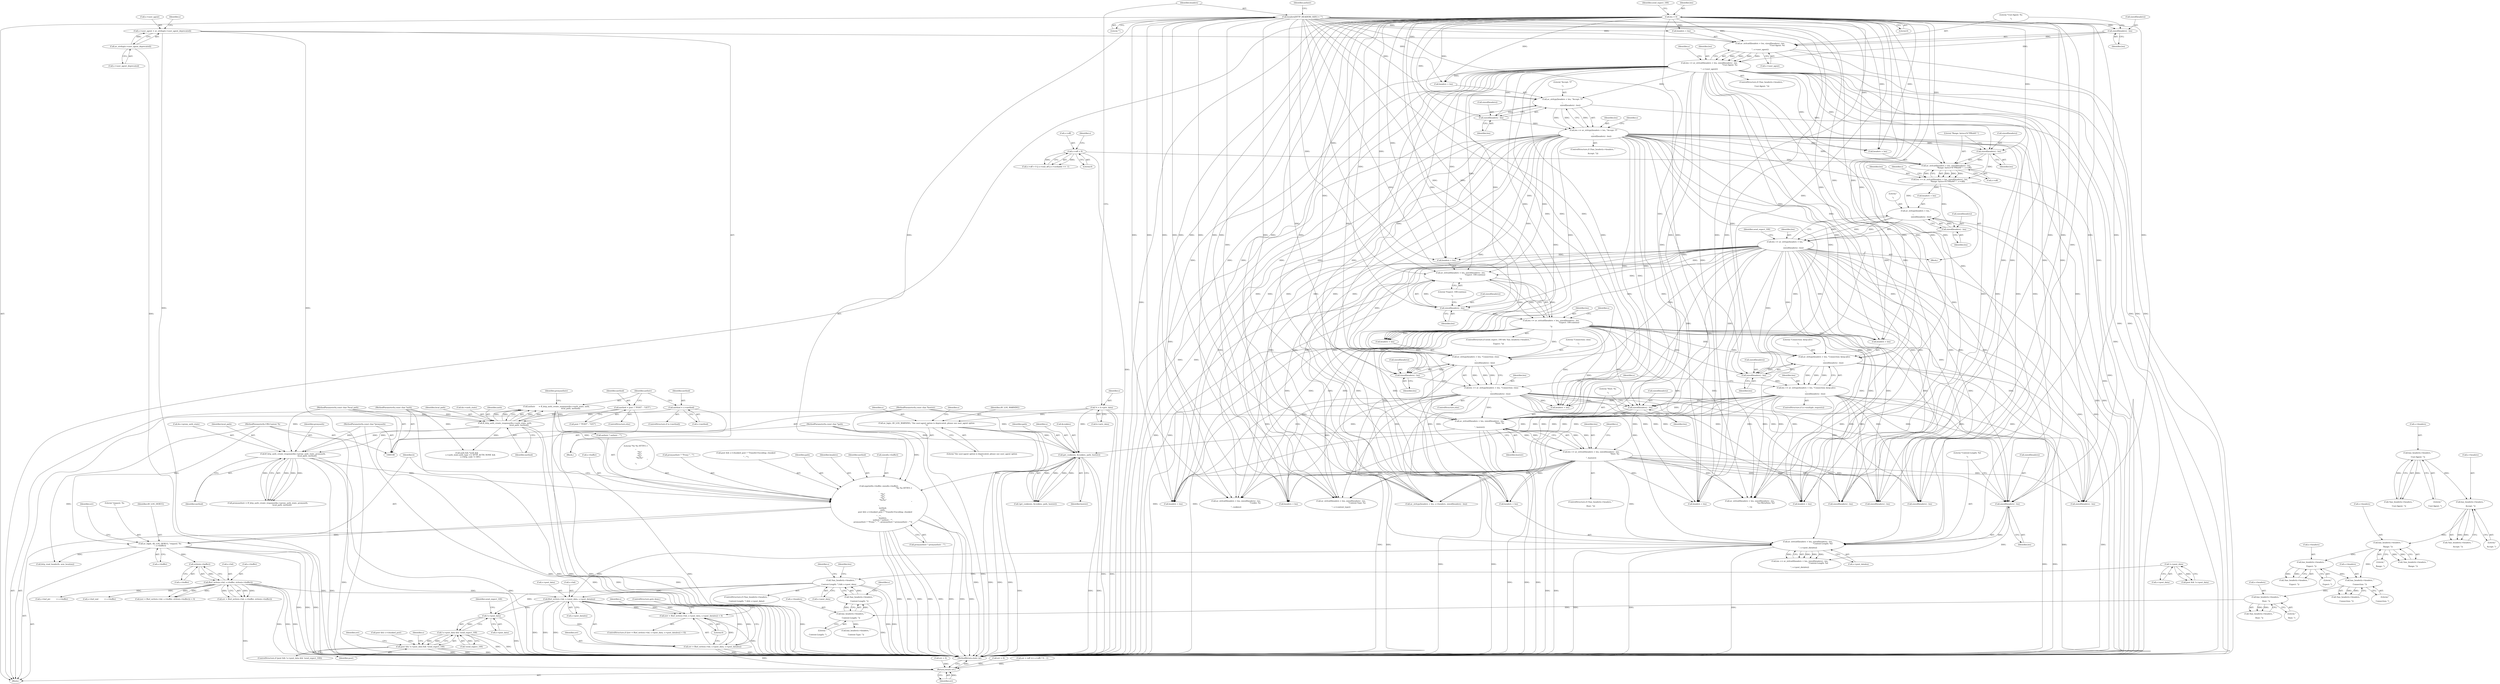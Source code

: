digraph "0_FFmpeg_2a05c8f813de6f2278827734bf8102291e7484aa_0@API" {
"1000625" [label="(Call,ffurl_write(s->hd, s->post_data, s->post_datalen))"];
"1000604" [label="(Call,ffurl_write(s->hd, s->buffer, strlen(s->buffer)))"];
"1000611" [label="(Call,strlen(s->buffer))"];
"1000593" [label="(Call,av_log(h, AV_LOG_DEBUG, \"request: %s\n\", s->buffer))"];
"1000109" [label="(MethodParameterIn,URLContext *h)"];
"1000561" [label="(Call,snprintf(s->buffer, sizeof(s->buffer),\n             \"%s %s HTTP/1.1\r\n\"\n             \"%s\"\n             \"%s\"\n             \"%s\"\n             \"%s%s\"\n             \"\r\n\",\n             method,\n             path,\n             post && s->chunked_post ? \"Transfer-Encoding: chunked\r\n\" : \"\",\n             headers,\n             authstr ? authstr : \"\",\n             proxyauthstr ? \"Proxy-\" : \"\", proxyauthstr ? proxyauthstr : \"\"))"];
"1000200" [label="(Call,ff_http_auth_create_response(&s->proxy_auth_state, proxyauth,\n                                                local_path, method))"];
"1000114" [label="(MethodParameterIn,const char *proxyauth)"];
"1000190" [label="(Call,ff_http_auth_create_response(&s->auth_state, auth,\n                                                local_path, method))"];
"1000113" [label="(MethodParameterIn,const char *auth)"];
"1000111" [label="(MethodParameterIn,const char *local_path)"];
"1000176" [label="(Call,method = s->method)"];
"1000182" [label="(Call,method = post ? \"POST\" : \"GET\")"];
"1000501" [label="(Call,get_cookies(s, &cookies, path, hoststr))"];
"1000250" [label="(Call,av_log(s, AV_LOG_WARNING, \"the user-agent option is deprecated, please use user_agent option\n\"))"];
"1000118" [label="(Call,*s = h->priv_data)"];
"1000110" [label="(MethodParameterIn,const char *path)"];
"1000422" [label="(Call,av_strlcatf(headers + len, sizeof(headers) - len,\n                           \"Host: %s\r\n\", hoststr))"];
"1000126" [label="(Call,headers[HTTP_HEADERS_SIZE] = \"\")"];
"1000290" [label="(Call,len += av_strlcpy(headers + len, \"Accept: */*\r\n\",\n                          sizeof(headers) - len))"];
"1000292" [label="(Call,av_strlcpy(headers + len, \"Accept: */*\r\n\",\n                          sizeof(headers) - len))"];
"1000144" [label="(Call,len = 0)"];
"1000269" [label="(Call,len += av_strlcatf(headers + len, sizeof(headers) - len,\n                           \"User-Agent: %s\r\n\", s->user_agent))"];
"1000271" [label="(Call,av_strlcatf(headers + len, sizeof(headers) - len,\n                           \"User-Agent: %s\r\n\", s->user_agent))"];
"1000275" [label="(Call,sizeof(headers) - len)"];
"1000254" [label="(Call,s->user_agent = av_strdup(s->user_agent_deprecated))"];
"1000258" [label="(Call,av_strdup(s->user_agent_deprecated))"];
"1000297" [label="(Call,sizeof(headers) - len)"];
"1000367" [label="(Call,len += av_strlcatf(headers + len, sizeof(headers) - len,\n                           \"Expect: 100-continue\r\n\"))"];
"1000369" [label="(Call,av_strlcatf(headers + len, sizeof(headers) - len,\n                           \"Expect: 100-continue\r\n\"))"];
"1000347" [label="(Call,len += av_strlcpy(headers + len, \"\r\n\",\n                          sizeof(headers) - len))"];
"1000349" [label="(Call,av_strlcpy(headers + len, \"\r\n\",\n                          sizeof(headers) - len))"];
"1000329" [label="(Call,len += av_strlcatf(headers + len, sizeof(headers) - len,\n                           \"Range: bytes=%\"PRIu64\"-\", s->off))"];
"1000331" [label="(Call,av_strlcatf(headers + len, sizeof(headers) - len,\n                           \"Range: bytes=%\"PRIu64\"-\", s->off))"];
"1000335" [label="(Call,sizeof(headers) - len)"];
"1000313" [label="(Call,s->off > 0)"];
"1000354" [label="(Call,sizeof(headers) - len)"];
"1000373" [label="(Call,sizeof(headers) - len)"];
"1000402" [label="(Call,len += av_strlcpy(headers + len, \"Connection: close\r\n\",\n                              sizeof(headers) - len))"];
"1000404" [label="(Call,av_strlcpy(headers + len, \"Connection: close\r\n\",\n                              sizeof(headers) - len))"];
"1000409" [label="(Call,sizeof(headers) - len)"];
"1000390" [label="(Call,len += av_strlcpy(headers + len, \"Connection: keep-alive\r\n\",\n                              sizeof(headers) - len))"];
"1000392" [label="(Call,av_strlcpy(headers + len, \"Connection: keep-alive\r\n\",\n                              sizeof(headers) - len))"];
"1000397" [label="(Call,sizeof(headers) - len)"];
"1000426" [label="(Call,sizeof(headers) - len)"];
"1000112" [label="(MethodParameterIn,const char *hoststr)"];
"1000188" [label="(Call,authstr      = ff_http_auth_create_response(&s->auth_state, auth,\n                                                local_path, method))"];
"1000433" [label="(Call,!has_header(s->headers, \"\r\nContent-Length: \") && s->post_data)"];
"1000434" [label="(Call,!has_header(s->headers, \"\r\nContent-Length: \"))"];
"1000435" [label="(Call,has_header(s->headers, \"\r\nContent-Length: \"))"];
"1000415" [label="(Call,has_header(s->headers, \"\r\nHost: \"))"];
"1000380" [label="(Call,has_header(s->headers, \"\r\nConnection: \"))"];
"1000304" [label="(Call,has_header(s->headers, \"\r\nRange: \"))"];
"1000285" [label="(Call,has_header(s->headers, \"\r\nAccept: \"))"];
"1000264" [label="(Call,has_header(s->headers, \"\r\nUser-Agent: \"))"];
"1000362" [label="(Call,has_header(s->headers, \"\r\nExpect: \"))"];
"1000211" [label="(Call,!s->post_data)"];
"1000445" [label="(Call,av_strlcatf(headers + len, sizeof(headers) - len,\n                           \"Content-Length: %d\r\n\", s->post_datalen))"];
"1000420" [label="(Call,len += av_strlcatf(headers + len, sizeof(headers) - len,\n                           \"Host: %s\r\n\", hoststr))"];
"1000449" [label="(Call,sizeof(headers) - len)"];
"1000622" [label="(Call,(err = ffurl_write(s->hd, s->post_data, s->post_datalen)) < 0)"];
"1000623" [label="(Call,err = ffurl_write(s->hd, s->post_data, s->post_datalen))"];
"1000742" [label="(Return,return err;)"];
"1000690" [label="(Call,!s->post_data)"];
"1000689" [label="(Call,!s->post_data && !send_expect_100)"];
"1000687" [label="(Call,post && !s->post_data && !send_expect_100)"];
"1000369" [label="(Call,av_strlcatf(headers + len, sizeof(headers) - len,\n                           \"Expect: 100-continue\r\n\"))"];
"1000702" [label="(Call,err = 0)"];
"1000441" [label="(Identifier,s)"];
"1000501" [label="(Call,get_cookies(s, &cookies, path, hoststr))"];
"1000471" [label="(Call,headers + len)"];
"1000298" [label="(Call,sizeof(headers))"];
"1000362" [label="(Call,has_header(s->headers, \"\r\nExpect: \"))"];
"1000689" [label="(Call,!s->post_data && !send_expect_100)"];
"1000744" [label="(MethodReturn,static int)"];
"1000694" [label="(Call,!send_expect_100)"];
"1000303" [label="(Call,!has_header(s->headers, \"\r\nRange: \"))"];
"1000596" [label="(Literal,\"request: %s\n\")"];
"1000317" [label="(Literal,0)"];
"1000413" [label="(ControlStructure,if (!has_header(s->headers, \"\r\nHost: \")))"];
"1000724" [label="(Call,err = (off == s->off) ? 0 : -1)"];
"1000420" [label="(Call,len += av_strlcatf(headers + len, sizeof(headers) - len,\n                           \"Host: %s\r\n\", hoststr))"];
"1000340" [label="(Call,s->off)"];
"1000116" [label="(Block,)"];
"1000537" [label="(Call,headers + len)"];
"1000272" [label="(Call,headers + len)"];
"1000368" [label="(Identifier,len)"];
"1000275" [label="(Call,sizeof(headers) - len)"];
"1000423" [label="(Call,headers + len)"];
"1000632" [label="(Call,s->post_datalen)"];
"1000626" [label="(Call,s->hd)"];
"1000345" [label="(Identifier,s)"];
"1000707" [label="(Identifier,err)"];
"1000635" [label="(Literal,0)"];
"1000415" [label="(Call,has_header(s->headers, \"\r\nHost: \"))"];
"1000209" [label="(Call,post && !s->post_data)"];
"1000602" [label="(Call,err = ffurl_write(s->hd, s->buffer, strlen(s->buffer)))"];
"1000339" [label="(Literal,\"Range: bytes=%\"PRIu64\"-\")"];
"1000320" [label="(Identifier,s)"];
"1000589" [label="(Call,proxyauthstr ? proxyauthstr : \"\")"];
"1000462" [label="(Identifier,s)"];
"1000118" [label="(Call,*s = h->priv_data)"];
"1000404" [label="(Call,av_strlcpy(headers + len, \"Connection: close\r\n\",\n                              sizeof(headers) - len))"];
"1000150" [label="(Identifier,send_expect_100)"];
"1000512" [label="(Call,headers + len)"];
"1000474" [label="(Call,sizeof(headers) - len)"];
"1000182" [label="(Call,method = post ? \"POST\" : \"GET\")"];
"1000255" [label="(Call,s->user_agent)"];
"1000190" [label="(Call,ff_http_auth_create_response(&s->auth_state, auth,\n                                                local_path, method))"];
"1000573" [label="(Call,post && s->chunked_post)"];
"1000126" [label="(Call,headers[HTTP_HEADERS_SIZE] = \"\")"];
"1000402" [label="(Call,len += av_strlcpy(headers + len, \"Connection: close\r\n\",\n                              sizeof(headers) - len))"];
"1000445" [label="(Call,av_strlcatf(headers + len, sizeof(headers) - len,\n                           \"Content-Length: %d\r\n\", s->post_datalen))"];
"1000625" [label="(Call,ffurl_write(s->hd, s->post_data, s->post_datalen))"];
"1000502" [label="(Identifier,s)"];
"1000452" [label="(Identifier,len)"];
"1000360" [label="(Identifier,send_expect_100)"];
"1000570" [label="(Identifier,method)"];
"1000565" [label="(Call,sizeof(s->buffer))"];
"1000712" [label="(Call,err < 0)"];
"1000284" [label="(Call,!has_header(s->headers, \"\r\nAccept: \"))"];
"1000454" [label="(Call,s->post_datalen)"];
"1000562" [label="(Call,s->buffer)"];
"1000611" [label="(Call,strlen(s->buffer))"];
"1000699" [label="(Identifier,s)"];
"1000637" [label="(Call,s->buf_ptr          = s->buffer)"];
"1000569" [label="(Literal,\"%s %s HTTP/1.1\r\n\"\n             \"%s\"\n             \"%s\"\n             \"%s\"\n             \"%s%s\"\n             \"\r\n\")"];
"1000536" [label="(Call,av_strlcatf(headers + len, sizeof(headers) - len,\n                           \"Icy-MetaData: %d\r\n\", 1))"];
"1000390" [label="(Call,len += av_strlcpy(headers + len, \"Connection: keep-alive\r\n\",\n                              sizeof(headers) - len))"];
"1000263" [label="(Call,!has_header(s->headers, \"\r\nUser-Agent: \"))"];
"1000686" [label="(ControlStructure,if (post && !s->post_data && !send_expect_100))"];
"1000515" [label="(Call,sizeof(headers) - len)"];
"1000742" [label="(Return,return err;)"];
"1000338" [label="(Identifier,len)"];
"1000285" [label="(Call,has_header(s->headers, \"\r\nAccept: \"))"];
"1000585" [label="(Call,proxyauthstr ? \"Proxy-\" : \"\")"];
"1000396" [label="(Literal,\"Connection: keep-alive\r\n\")"];
"1000262" [label="(ControlStructure,if (!has_header(s->headers, \"\r\nUser-Agent: \")))"];
"1000449" [label="(Call,sizeof(headers) - len)"];
"1000437" [label="(Identifier,s)"];
"1000127" [label="(Identifier,headers)"];
"1000196" [label="(Identifier,local_path)"];
"1000111" [label="(MethodParameterIn,const char *local_path)"];
"1000181" [label="(ControlStructure,else)"];
"1000743" [label="(Identifier,err)"];
"1000212" [label="(Call,s->post_data)"];
"1000191" [label="(Call,&s->auth_state)"];
"1000296" [label="(Literal,\"Accept: */*\r\n\")"];
"1000572" [label="(Call,post && s->chunked_post ? \"Transfer-Encoding: chunked\r\n\" : \"\")"];
"1000376" [label="(Identifier,len)"];
"1000195" [label="(Identifier,auth)"];
"1000622" [label="(Call,(err = ffurl_write(s->hd, s->post_data, s->post_datalen)) < 0)"];
"1000403" [label="(Identifier,len)"];
"1000687" [label="(Call,post && !s->post_data && !send_expect_100)"];
"1000506" [label="(Identifier,hoststr)"];
"1000690" [label="(Call,!s->post_data)"];
"1000112" [label="(MethodParameterIn,const char *hoststr)"];
"1000550" [label="(Call,av_strlcpy(headers + len, s->headers, sizeof(headers) - len))"];
"1000354" [label="(Call,sizeof(headers) - len)"];
"1000639" [label="(Identifier,s)"];
"1000421" [label="(Identifier,len)"];
"1000624" [label="(Identifier,err)"];
"1000377" [label="(Literal,\"Expect: 100-continue\r\n\")"];
"1000251" [label="(Identifier,s)"];
"1000205" [label="(Identifier,proxyauth)"];
"1000444" [label="(Identifier,len)"];
"1000608" [label="(Call,s->buffer)"];
"1000593" [label="(Call,av_log(h, AV_LOG_DEBUG, \"request: %s\n\", s->buffer))"];
"1000256" [label="(Identifier,s)"];
"1000436" [label="(Call,s->headers)"];
"1000603" [label="(Identifier,err)"];
"1000460" [label="(Call,has_header(s->headers, \"\r\nContent-Type: \"))"];
"1000379" [label="(Call,!has_header(s->headers, \"\r\nConnection: \"))"];
"1000373" [label="(Call,sizeof(headers) - len)"];
"1000349" [label="(Call,av_strlcpy(headers + len, \"\r\n\",\n                          sizeof(headers) - len))"];
"1000605" [label="(Call,s->hd)"];
"1000594" [label="(Identifier,h)"];
"1000249" [label="(Block,)"];
"1000330" [label="(Identifier,len)"];
"1000597" [label="(Call,s->buffer)"];
"1000109" [label="(MethodParameterIn,URLContext *h)"];
"1000450" [label="(Call,sizeof(headers))"];
"1000278" [label="(Identifier,len)"];
"1000258" [label="(Call,av_strdup(s->user_agent_deprecated))"];
"1000270" [label="(Identifier,len)"];
"1000629" [label="(Call,s->post_data)"];
"1000695" [label="(Identifier,send_expect_100)"];
"1000201" [label="(Call,&s->proxy_auth_state)"];
"1000114" [label="(MethodParameterIn,const char *proxyauth)"];
"1000347" [label="(Call,len += av_strlcpy(headers + len, \"\r\n\",\n                          sizeof(headers) - len))"];
"1000561" [label="(Call,snprintf(s->buffer, sizeof(s->buffer),\n             \"%s %s HTTP/1.1\r\n\"\n             \"%s\"\n             \"%s\"\n             \"%s\"\n             \"%s%s\"\n             \"\r\n\",\n             method,\n             path,\n             post && s->chunked_post ? \"Transfer-Encoding: chunked\r\n\" : \"\",\n             headers,\n             authstr ? authstr : \"\",\n             proxyauthstr ? \"Proxy-\" : \"\", proxyauthstr ? proxyauthstr : \"\"))"];
"1000146" [label="(Literal,0)"];
"1000380" [label="(Call,has_header(s->headers, \"\r\nConnection: \"))"];
"1000268" [label="(Literal,\"\r\nUser-Agent: \")"];
"1000366" [label="(Literal,\"\r\nExpect: \")"];
"1000113" [label="(MethodParameterIn,const char *auth)"];
"1000312" [label="(Call,s->off > 0 || s->end_off || s->seekable == -1)"];
"1000422" [label="(Call,av_strlcatf(headers + len, sizeof(headers) - len,\n                           \"Host: %s\r\n\", hoststr))"];
"1000623" [label="(Call,err = ffurl_write(s->hd, s->post_data, s->post_datalen))"];
"1000470" [label="(Call,av_strlcatf(headers + len, sizeof(headers) - len,\n                           \"Content-Type: %s\r\n\", s->content_type))"];
"1000408" [label="(Literal,\"Connection: close\r\n\")"];
"1000290" [label="(Call,len += av_strlcpy(headers + len, \"Accept: */*\r\n\",\n                          sizeof(headers) - len))"];
"1000283" [label="(ControlStructure,if (!has_header(s->headers, \"\r\nAccept: \")))"];
"1000332" [label="(Call,headers + len)"];
"1000374" [label="(Call,sizeof(headers))"];
"1000252" [label="(Identifier,AV_LOG_WARNING)"];
"1000405" [label="(Call,headers + len)"];
"1000431" [label="(Identifier,hoststr)"];
"1000314" [label="(Call,s->off)"];
"1000120" [label="(Call,h->priv_data)"];
"1000391" [label="(Identifier,len)"];
"1000297" [label="(Call,sizeof(headers) - len)"];
"1000414" [label="(Call,!has_header(s->headers, \"\r\nHost: \"))"];
"1000264" [label="(Call,has_header(s->headers, \"\r\nUser-Agent: \"))"];
"1000189" [label="(Identifier,authstr)"];
"1000305" [label="(Call,s->headers)"];
"1000595" [label="(Identifier,AV_LOG_DEBUG)"];
"1000198" [label="(Call,proxyauthstr = ff_http_auth_create_response(&s->proxy_auth_state, proxyauth,\n                                                local_path, method))"];
"1000571" [label="(Identifier,path)"];
"1000432" [label="(ControlStructure,if (!has_header(s->headers, \"\r\nContent-Length: \") && s->post_data))"];
"1000361" [label="(Call,!has_header(s->headers, \"\r\nExpect: \"))"];
"1000110" [label="(MethodParameterIn,const char *path)"];
"1000426" [label="(Call,sizeof(headers) - len)"];
"1000259" [label="(Call,s->user_agent_deprecated)"];
"1000621" [label="(ControlStructure,if ((err = ffurl_write(s->hd, s->post_data, s->post_datalen)) < 0))"];
"1000336" [label="(Call,sizeof(headers))"];
"1000381" [label="(Call,s->headers)"];
"1000328" [label="(Block,)"];
"1000427" [label="(Call,sizeof(headers))"];
"1000644" [label="(Call,s->buf_end          = s->buffer)"];
"1000440" [label="(Call,s->post_data)"];
"1000601" [label="(Call,(err = ffurl_write(s->hd, s->buffer, strlen(s->buffer))) < 0)"];
"1000119" [label="(Identifier,s)"];
"1000612" [label="(Call,s->buffer)"];
"1000370" [label="(Call,headers + len)"];
"1000183" [label="(Identifier,method)"];
"1000397" [label="(Call,sizeof(headers) - len)"];
"1000280" [label="(Call,s->user_agent)"];
"1000353" [label="(Literal,\"\r\n\")"];
"1000386" [label="(ControlStructure,if (s->multiple_requests))"];
"1000398" [label="(Call,sizeof(headers))"];
"1000708" [label="(Call,http_read_header(h, new_location))"];
"1000434" [label="(Call,!has_header(s->headers, \"\r\nContent-Length: \"))"];
"1000384" [label="(Literal,\"\r\nConnection: \")"];
"1000300" [label="(Identifier,len)"];
"1000350" [label="(Call,headers + len)"];
"1000206" [label="(Identifier,local_path)"];
"1000128" [label="(Literal,\"\")"];
"1000401" [label="(ControlStructure,else)"];
"1000211" [label="(Call,!s->post_data)"];
"1000453" [label="(Literal,\"Content-Length: %d\r\n\")"];
"1000500" [label="(Call,!get_cookies(s, &cookies, path, hoststr))"];
"1000392" [label="(Call,av_strlcpy(headers + len, \"Connection: keep-alive\r\n\",\n                              sizeof(headers) - len))"];
"1000511" [label="(Call,av_strlcatf(headers + len, sizeof(headers) - len,\n                               \"Cookie: %s\r\n\", cookies))"];
"1000551" [label="(Call,headers + len)"];
"1000540" [label="(Call,sizeof(headers) - len)"];
"1000271" [label="(Call,av_strlcatf(headers + len, sizeof(headers) - len,\n                           \"User-Agent: %s\r\n\", s->user_agent))"];
"1000503" [label="(Call,&cookies)"];
"1000266" [label="(Identifier,s)"];
"1000410" [label="(Call,sizeof(headers))"];
"1000292" [label="(Call,av_strlcpy(headers + len, \"Accept: */*\r\n\",\n                          sizeof(headers) - len))"];
"1000286" [label="(Call,s->headers)"];
"1000184" [label="(Call,post ? \"POST\" : \"GET\")"];
"1000429" [label="(Identifier,len)"];
"1000329" [label="(Call,len += av_strlcatf(headers + len, sizeof(headers) - len,\n                           \"Range: bytes=%\"PRIu64\"-\", s->off))"];
"1000172" [label="(ControlStructure,if (s->method))"];
"1000279" [label="(Literal,\"User-Agent: %s\r\n\")"];
"1000443" [label="(Call,len += av_strlcatf(headers + len, sizeof(headers) - len,\n                           \"Content-Length: %d\r\n\", s->post_datalen))"];
"1000355" [label="(Call,sizeof(headers))"];
"1000367" [label="(Call,len += av_strlcatf(headers + len, sizeof(headers) - len,\n                           \"Expect: 100-continue\r\n\"))"];
"1000433" [label="(Call,!has_header(s->headers, \"\r\nContent-Length: \") && s->post_data)"];
"1000393" [label="(Call,headers + len)"];
"1000439" [label="(Literal,\"\r\nContent-Length: \")"];
"1000304" [label="(Call,has_header(s->headers, \"\r\nRange: \"))"];
"1000636" [label="(ControlStructure,goto done;)"];
"1000145" [label="(Identifier,len)"];
"1000581" [label="(Call,authstr ? authstr : \"\")"];
"1000178" [label="(Call,s->method)"];
"1000688" [label="(Identifier,post)"];
"1000446" [label="(Call,headers + len)"];
"1000358" [label="(ControlStructure,if (send_expect_100 && !has_header(s->headers, \"\r\nExpect: \")))"];
"1000306" [label="(Identifier,s)"];
"1000177" [label="(Identifier,method)"];
"1000144" [label="(Call,len = 0)"];
"1000357" [label="(Identifier,len)"];
"1000188" [label="(Call,authstr      = ff_http_auth_create_response(&s->auth_state, auth,\n                                                local_path, method))"];
"1000199" [label="(Identifier,proxyauthstr)"];
"1000289" [label="(Literal,\"\r\nAccept: \")"];
"1000417" [label="(Identifier,s)"];
"1000409" [label="(Call,sizeof(headers) - len)"];
"1000131" [label="(Identifier,authstr)"];
"1000200" [label="(Call,ff_http_auth_create_response(&s->proxy_auth_state, proxyauth,\n                                                local_path, method))"];
"1000287" [label="(Identifier,s)"];
"1000276" [label="(Call,sizeof(headers))"];
"1000313" [label="(Call,s->off > 0)"];
"1000505" [label="(Identifier,path)"];
"1000430" [label="(Literal,\"Host: %s\r\n\")"];
"1000207" [label="(Identifier,method)"];
"1000580" [label="(Identifier,headers)"];
"1000293" [label="(Call,headers + len)"];
"1000416" [label="(Call,s->headers)"];
"1000291" [label="(Identifier,len)"];
"1000382" [label="(Identifier,s)"];
"1000176" [label="(Call,method = s->method)"];
"1000331" [label="(Call,av_strlcatf(headers + len, sizeof(headers) - len,\n                           \"Range: bytes=%\"PRIu64\"-\", s->off))"];
"1000419" [label="(Literal,\"\r\nHost: \")"];
"1000253" [label="(Literal,\"the user-agent option is deprecated, please use user_agent option\n\")"];
"1000412" [label="(Identifier,len)"];
"1000197" [label="(Identifier,method)"];
"1000222" [label="(Call,auth && *auth &&\n            s->auth_state.auth_type == HTTP_AUTH_NONE &&\n            s->http_code != 401)"];
"1000363" [label="(Call,s->headers)"];
"1000691" [label="(Call,s->post_data)"];
"1000557" [label="(Call,sizeof(headers) - len)"];
"1000435" [label="(Call,has_header(s->headers, \"\r\nContent-Length: \"))"];
"1000250" [label="(Call,av_log(s, AV_LOG_WARNING, \"the user-agent option is deprecated, please use user_agent option\n\"))"];
"1000604" [label="(Call,ffurl_write(s->hd, s->buffer, strlen(s->buffer)))"];
"1000400" [label="(Identifier,len)"];
"1000269" [label="(Call,len += av_strlcatf(headers + len, sizeof(headers) - len,\n                           \"User-Agent: %s\r\n\", s->user_agent))"];
"1000254" [label="(Call,s->user_agent = av_strdup(s->user_agent_deprecated))"];
"1000265" [label="(Call,s->headers)"];
"1000308" [label="(Literal,\"\r\nRange: \")"];
"1000335" [label="(Call,sizeof(headers) - len)"];
"1000348" [label="(Identifier,len)"];
"1000625" -> "1000623"  [label="AST: "];
"1000625" -> "1000632"  [label="CFG: "];
"1000626" -> "1000625"  [label="AST: "];
"1000629" -> "1000625"  [label="AST: "];
"1000632" -> "1000625"  [label="AST: "];
"1000623" -> "1000625"  [label="CFG: "];
"1000625" -> "1000744"  [label="DDG: "];
"1000625" -> "1000744"  [label="DDG: "];
"1000625" -> "1000744"  [label="DDG: "];
"1000625" -> "1000622"  [label="DDG: "];
"1000625" -> "1000622"  [label="DDG: "];
"1000625" -> "1000622"  [label="DDG: "];
"1000625" -> "1000623"  [label="DDG: "];
"1000625" -> "1000623"  [label="DDG: "];
"1000625" -> "1000623"  [label="DDG: "];
"1000604" -> "1000625"  [label="DDG: "];
"1000433" -> "1000625"  [label="DDG: "];
"1000445" -> "1000625"  [label="DDG: "];
"1000625" -> "1000690"  [label="DDG: "];
"1000604" -> "1000602"  [label="AST: "];
"1000604" -> "1000611"  [label="CFG: "];
"1000605" -> "1000604"  [label="AST: "];
"1000608" -> "1000604"  [label="AST: "];
"1000611" -> "1000604"  [label="AST: "];
"1000602" -> "1000604"  [label="CFG: "];
"1000604" -> "1000744"  [label="DDG: "];
"1000604" -> "1000744"  [label="DDG: "];
"1000604" -> "1000744"  [label="DDG: "];
"1000604" -> "1000601"  [label="DDG: "];
"1000604" -> "1000601"  [label="DDG: "];
"1000604" -> "1000601"  [label="DDG: "];
"1000604" -> "1000602"  [label="DDG: "];
"1000604" -> "1000602"  [label="DDG: "];
"1000604" -> "1000602"  [label="DDG: "];
"1000611" -> "1000604"  [label="DDG: "];
"1000604" -> "1000637"  [label="DDG: "];
"1000604" -> "1000644"  [label="DDG: "];
"1000611" -> "1000612"  [label="CFG: "];
"1000612" -> "1000611"  [label="AST: "];
"1000593" -> "1000611"  [label="DDG: "];
"1000593" -> "1000116"  [label="AST: "];
"1000593" -> "1000597"  [label="CFG: "];
"1000594" -> "1000593"  [label="AST: "];
"1000595" -> "1000593"  [label="AST: "];
"1000596" -> "1000593"  [label="AST: "];
"1000597" -> "1000593"  [label="AST: "];
"1000603" -> "1000593"  [label="CFG: "];
"1000593" -> "1000744"  [label="DDG: "];
"1000593" -> "1000744"  [label="DDG: "];
"1000593" -> "1000744"  [label="DDG: "];
"1000109" -> "1000593"  [label="DDG: "];
"1000561" -> "1000593"  [label="DDG: "];
"1000593" -> "1000708"  [label="DDG: "];
"1000109" -> "1000108"  [label="AST: "];
"1000109" -> "1000744"  [label="DDG: "];
"1000109" -> "1000708"  [label="DDG: "];
"1000561" -> "1000116"  [label="AST: "];
"1000561" -> "1000589"  [label="CFG: "];
"1000562" -> "1000561"  [label="AST: "];
"1000565" -> "1000561"  [label="AST: "];
"1000569" -> "1000561"  [label="AST: "];
"1000570" -> "1000561"  [label="AST: "];
"1000571" -> "1000561"  [label="AST: "];
"1000572" -> "1000561"  [label="AST: "];
"1000580" -> "1000561"  [label="AST: "];
"1000581" -> "1000561"  [label="AST: "];
"1000585" -> "1000561"  [label="AST: "];
"1000589" -> "1000561"  [label="AST: "];
"1000594" -> "1000561"  [label="CFG: "];
"1000561" -> "1000744"  [label="DDG: "];
"1000561" -> "1000744"  [label="DDG: "];
"1000561" -> "1000744"  [label="DDG: "];
"1000561" -> "1000744"  [label="DDG: "];
"1000561" -> "1000744"  [label="DDG: "];
"1000561" -> "1000744"  [label="DDG: "];
"1000561" -> "1000744"  [label="DDG: "];
"1000561" -> "1000744"  [label="DDG: "];
"1000200" -> "1000561"  [label="DDG: "];
"1000501" -> "1000561"  [label="DDG: "];
"1000110" -> "1000561"  [label="DDG: "];
"1000126" -> "1000561"  [label="DDG: "];
"1000188" -> "1000561"  [label="DDG: "];
"1000200" -> "1000198"  [label="AST: "];
"1000200" -> "1000207"  [label="CFG: "];
"1000201" -> "1000200"  [label="AST: "];
"1000205" -> "1000200"  [label="AST: "];
"1000206" -> "1000200"  [label="AST: "];
"1000207" -> "1000200"  [label="AST: "];
"1000198" -> "1000200"  [label="CFG: "];
"1000200" -> "1000744"  [label="DDG: "];
"1000200" -> "1000744"  [label="DDG: "];
"1000200" -> "1000744"  [label="DDG: "];
"1000200" -> "1000198"  [label="DDG: "];
"1000200" -> "1000198"  [label="DDG: "];
"1000200" -> "1000198"  [label="DDG: "];
"1000200" -> "1000198"  [label="DDG: "];
"1000114" -> "1000200"  [label="DDG: "];
"1000190" -> "1000200"  [label="DDG: "];
"1000190" -> "1000200"  [label="DDG: "];
"1000111" -> "1000200"  [label="DDG: "];
"1000114" -> "1000108"  [label="AST: "];
"1000114" -> "1000744"  [label="DDG: "];
"1000190" -> "1000188"  [label="AST: "];
"1000190" -> "1000197"  [label="CFG: "];
"1000191" -> "1000190"  [label="AST: "];
"1000195" -> "1000190"  [label="AST: "];
"1000196" -> "1000190"  [label="AST: "];
"1000197" -> "1000190"  [label="AST: "];
"1000188" -> "1000190"  [label="CFG: "];
"1000190" -> "1000744"  [label="DDG: "];
"1000190" -> "1000744"  [label="DDG: "];
"1000190" -> "1000188"  [label="DDG: "];
"1000190" -> "1000188"  [label="DDG: "];
"1000190" -> "1000188"  [label="DDG: "];
"1000190" -> "1000188"  [label="DDG: "];
"1000113" -> "1000190"  [label="DDG: "];
"1000111" -> "1000190"  [label="DDG: "];
"1000176" -> "1000190"  [label="DDG: "];
"1000182" -> "1000190"  [label="DDG: "];
"1000190" -> "1000222"  [label="DDG: "];
"1000113" -> "1000108"  [label="AST: "];
"1000113" -> "1000744"  [label="DDG: "];
"1000113" -> "1000222"  [label="DDG: "];
"1000111" -> "1000108"  [label="AST: "];
"1000111" -> "1000744"  [label="DDG: "];
"1000176" -> "1000172"  [label="AST: "];
"1000176" -> "1000178"  [label="CFG: "];
"1000177" -> "1000176"  [label="AST: "];
"1000178" -> "1000176"  [label="AST: "];
"1000189" -> "1000176"  [label="CFG: "];
"1000176" -> "1000744"  [label="DDG: "];
"1000182" -> "1000181"  [label="AST: "];
"1000182" -> "1000184"  [label="CFG: "];
"1000183" -> "1000182"  [label="AST: "];
"1000184" -> "1000182"  [label="AST: "];
"1000189" -> "1000182"  [label="CFG: "];
"1000182" -> "1000744"  [label="DDG: "];
"1000501" -> "1000500"  [label="AST: "];
"1000501" -> "1000506"  [label="CFG: "];
"1000502" -> "1000501"  [label="AST: "];
"1000503" -> "1000501"  [label="AST: "];
"1000505" -> "1000501"  [label="AST: "];
"1000506" -> "1000501"  [label="AST: "];
"1000500" -> "1000501"  [label="CFG: "];
"1000501" -> "1000744"  [label="DDG: "];
"1000501" -> "1000744"  [label="DDG: "];
"1000501" -> "1000744"  [label="DDG: "];
"1000501" -> "1000500"  [label="DDG: "];
"1000501" -> "1000500"  [label="DDG: "];
"1000501" -> "1000500"  [label="DDG: "];
"1000501" -> "1000500"  [label="DDG: "];
"1000250" -> "1000501"  [label="DDG: "];
"1000118" -> "1000501"  [label="DDG: "];
"1000110" -> "1000501"  [label="DDG: "];
"1000422" -> "1000501"  [label="DDG: "];
"1000112" -> "1000501"  [label="DDG: "];
"1000250" -> "1000249"  [label="AST: "];
"1000250" -> "1000253"  [label="CFG: "];
"1000251" -> "1000250"  [label="AST: "];
"1000252" -> "1000250"  [label="AST: "];
"1000253" -> "1000250"  [label="AST: "];
"1000256" -> "1000250"  [label="CFG: "];
"1000250" -> "1000744"  [label="DDG: "];
"1000250" -> "1000744"  [label="DDG: "];
"1000250" -> "1000744"  [label="DDG: "];
"1000118" -> "1000250"  [label="DDG: "];
"1000118" -> "1000116"  [label="AST: "];
"1000118" -> "1000120"  [label="CFG: "];
"1000119" -> "1000118"  [label="AST: "];
"1000120" -> "1000118"  [label="AST: "];
"1000127" -> "1000118"  [label="CFG: "];
"1000118" -> "1000744"  [label="DDG: "];
"1000118" -> "1000744"  [label="DDG: "];
"1000110" -> "1000108"  [label="AST: "];
"1000110" -> "1000744"  [label="DDG: "];
"1000422" -> "1000420"  [label="AST: "];
"1000422" -> "1000431"  [label="CFG: "];
"1000423" -> "1000422"  [label="AST: "];
"1000426" -> "1000422"  [label="AST: "];
"1000430" -> "1000422"  [label="AST: "];
"1000431" -> "1000422"  [label="AST: "];
"1000420" -> "1000422"  [label="CFG: "];
"1000422" -> "1000744"  [label="DDG: "];
"1000422" -> "1000744"  [label="DDG: "];
"1000422" -> "1000744"  [label="DDG: "];
"1000422" -> "1000420"  [label="DDG: "];
"1000422" -> "1000420"  [label="DDG: "];
"1000422" -> "1000420"  [label="DDG: "];
"1000422" -> "1000420"  [label="DDG: "];
"1000126" -> "1000422"  [label="DDG: "];
"1000290" -> "1000422"  [label="DDG: "];
"1000367" -> "1000422"  [label="DDG: "];
"1000347" -> "1000422"  [label="DDG: "];
"1000402" -> "1000422"  [label="DDG: "];
"1000144" -> "1000422"  [label="DDG: "];
"1000390" -> "1000422"  [label="DDG: "];
"1000269" -> "1000422"  [label="DDG: "];
"1000426" -> "1000422"  [label="DDG: "];
"1000112" -> "1000422"  [label="DDG: "];
"1000126" -> "1000116"  [label="AST: "];
"1000126" -> "1000128"  [label="CFG: "];
"1000127" -> "1000126"  [label="AST: "];
"1000128" -> "1000126"  [label="AST: "];
"1000131" -> "1000126"  [label="CFG: "];
"1000126" -> "1000271"  [label="DDG: "];
"1000126" -> "1000272"  [label="DDG: "];
"1000126" -> "1000292"  [label="DDG: "];
"1000126" -> "1000293"  [label="DDG: "];
"1000126" -> "1000331"  [label="DDG: "];
"1000126" -> "1000332"  [label="DDG: "];
"1000126" -> "1000369"  [label="DDG: "];
"1000126" -> "1000370"  [label="DDG: "];
"1000126" -> "1000392"  [label="DDG: "];
"1000126" -> "1000393"  [label="DDG: "];
"1000126" -> "1000404"  [label="DDG: "];
"1000126" -> "1000405"  [label="DDG: "];
"1000126" -> "1000423"  [label="DDG: "];
"1000126" -> "1000445"  [label="DDG: "];
"1000126" -> "1000446"  [label="DDG: "];
"1000126" -> "1000470"  [label="DDG: "];
"1000126" -> "1000471"  [label="DDG: "];
"1000126" -> "1000511"  [label="DDG: "];
"1000126" -> "1000512"  [label="DDG: "];
"1000126" -> "1000536"  [label="DDG: "];
"1000126" -> "1000537"  [label="DDG: "];
"1000126" -> "1000550"  [label="DDG: "];
"1000126" -> "1000551"  [label="DDG: "];
"1000290" -> "1000283"  [label="AST: "];
"1000290" -> "1000292"  [label="CFG: "];
"1000291" -> "1000290"  [label="AST: "];
"1000292" -> "1000290"  [label="AST: "];
"1000306" -> "1000290"  [label="CFG: "];
"1000290" -> "1000744"  [label="DDG: "];
"1000290" -> "1000744"  [label="DDG: "];
"1000292" -> "1000290"  [label="DDG: "];
"1000292" -> "1000290"  [label="DDG: "];
"1000292" -> "1000290"  [label="DDG: "];
"1000297" -> "1000290"  [label="DDG: "];
"1000290" -> "1000331"  [label="DDG: "];
"1000290" -> "1000332"  [label="DDG: "];
"1000290" -> "1000335"  [label="DDG: "];
"1000290" -> "1000369"  [label="DDG: "];
"1000290" -> "1000370"  [label="DDG: "];
"1000290" -> "1000373"  [label="DDG: "];
"1000290" -> "1000392"  [label="DDG: "];
"1000290" -> "1000393"  [label="DDG: "];
"1000290" -> "1000397"  [label="DDG: "];
"1000290" -> "1000404"  [label="DDG: "];
"1000290" -> "1000405"  [label="DDG: "];
"1000290" -> "1000409"  [label="DDG: "];
"1000290" -> "1000423"  [label="DDG: "];
"1000290" -> "1000426"  [label="DDG: "];
"1000290" -> "1000445"  [label="DDG: "];
"1000290" -> "1000446"  [label="DDG: "];
"1000290" -> "1000449"  [label="DDG: "];
"1000290" -> "1000470"  [label="DDG: "];
"1000290" -> "1000471"  [label="DDG: "];
"1000290" -> "1000474"  [label="DDG: "];
"1000290" -> "1000511"  [label="DDG: "];
"1000290" -> "1000512"  [label="DDG: "];
"1000290" -> "1000515"  [label="DDG: "];
"1000290" -> "1000536"  [label="DDG: "];
"1000290" -> "1000537"  [label="DDG: "];
"1000290" -> "1000540"  [label="DDG: "];
"1000290" -> "1000550"  [label="DDG: "];
"1000290" -> "1000551"  [label="DDG: "];
"1000290" -> "1000557"  [label="DDG: "];
"1000292" -> "1000297"  [label="CFG: "];
"1000293" -> "1000292"  [label="AST: "];
"1000296" -> "1000292"  [label="AST: "];
"1000297" -> "1000292"  [label="AST: "];
"1000292" -> "1000744"  [label="DDG: "];
"1000292" -> "1000744"  [label="DDG: "];
"1000144" -> "1000292"  [label="DDG: "];
"1000269" -> "1000292"  [label="DDG: "];
"1000297" -> "1000292"  [label="DDG: "];
"1000144" -> "1000116"  [label="AST: "];
"1000144" -> "1000146"  [label="CFG: "];
"1000145" -> "1000144"  [label="AST: "];
"1000146" -> "1000144"  [label="AST: "];
"1000150" -> "1000144"  [label="CFG: "];
"1000144" -> "1000744"  [label="DDG: "];
"1000144" -> "1000271"  [label="DDG: "];
"1000144" -> "1000272"  [label="DDG: "];
"1000144" -> "1000275"  [label="DDG: "];
"1000144" -> "1000293"  [label="DDG: "];
"1000144" -> "1000297"  [label="DDG: "];
"1000144" -> "1000331"  [label="DDG: "];
"1000144" -> "1000332"  [label="DDG: "];
"1000144" -> "1000335"  [label="DDG: "];
"1000144" -> "1000369"  [label="DDG: "];
"1000144" -> "1000370"  [label="DDG: "];
"1000144" -> "1000373"  [label="DDG: "];
"1000144" -> "1000392"  [label="DDG: "];
"1000144" -> "1000393"  [label="DDG: "];
"1000144" -> "1000397"  [label="DDG: "];
"1000144" -> "1000404"  [label="DDG: "];
"1000144" -> "1000405"  [label="DDG: "];
"1000144" -> "1000409"  [label="DDG: "];
"1000144" -> "1000423"  [label="DDG: "];
"1000144" -> "1000426"  [label="DDG: "];
"1000144" -> "1000445"  [label="DDG: "];
"1000144" -> "1000446"  [label="DDG: "];
"1000144" -> "1000449"  [label="DDG: "];
"1000144" -> "1000470"  [label="DDG: "];
"1000144" -> "1000471"  [label="DDG: "];
"1000144" -> "1000474"  [label="DDG: "];
"1000144" -> "1000511"  [label="DDG: "];
"1000144" -> "1000512"  [label="DDG: "];
"1000144" -> "1000515"  [label="DDG: "];
"1000144" -> "1000536"  [label="DDG: "];
"1000144" -> "1000537"  [label="DDG: "];
"1000144" -> "1000540"  [label="DDG: "];
"1000144" -> "1000550"  [label="DDG: "];
"1000144" -> "1000551"  [label="DDG: "];
"1000144" -> "1000557"  [label="DDG: "];
"1000269" -> "1000262"  [label="AST: "];
"1000269" -> "1000271"  [label="CFG: "];
"1000270" -> "1000269"  [label="AST: "];
"1000271" -> "1000269"  [label="AST: "];
"1000287" -> "1000269"  [label="CFG: "];
"1000269" -> "1000744"  [label="DDG: "];
"1000269" -> "1000744"  [label="DDG: "];
"1000271" -> "1000269"  [label="DDG: "];
"1000271" -> "1000269"  [label="DDG: "];
"1000271" -> "1000269"  [label="DDG: "];
"1000271" -> "1000269"  [label="DDG: "];
"1000275" -> "1000269"  [label="DDG: "];
"1000269" -> "1000293"  [label="DDG: "];
"1000269" -> "1000297"  [label="DDG: "];
"1000269" -> "1000331"  [label="DDG: "];
"1000269" -> "1000332"  [label="DDG: "];
"1000269" -> "1000335"  [label="DDG: "];
"1000269" -> "1000369"  [label="DDG: "];
"1000269" -> "1000370"  [label="DDG: "];
"1000269" -> "1000373"  [label="DDG: "];
"1000269" -> "1000392"  [label="DDG: "];
"1000269" -> "1000393"  [label="DDG: "];
"1000269" -> "1000397"  [label="DDG: "];
"1000269" -> "1000404"  [label="DDG: "];
"1000269" -> "1000405"  [label="DDG: "];
"1000269" -> "1000409"  [label="DDG: "];
"1000269" -> "1000423"  [label="DDG: "];
"1000269" -> "1000426"  [label="DDG: "];
"1000269" -> "1000445"  [label="DDG: "];
"1000269" -> "1000446"  [label="DDG: "];
"1000269" -> "1000449"  [label="DDG: "];
"1000269" -> "1000470"  [label="DDG: "];
"1000269" -> "1000471"  [label="DDG: "];
"1000269" -> "1000474"  [label="DDG: "];
"1000269" -> "1000511"  [label="DDG: "];
"1000269" -> "1000512"  [label="DDG: "];
"1000269" -> "1000515"  [label="DDG: "];
"1000269" -> "1000536"  [label="DDG: "];
"1000269" -> "1000537"  [label="DDG: "];
"1000269" -> "1000540"  [label="DDG: "];
"1000269" -> "1000550"  [label="DDG: "];
"1000269" -> "1000551"  [label="DDG: "];
"1000269" -> "1000557"  [label="DDG: "];
"1000271" -> "1000280"  [label="CFG: "];
"1000272" -> "1000271"  [label="AST: "];
"1000275" -> "1000271"  [label="AST: "];
"1000279" -> "1000271"  [label="AST: "];
"1000280" -> "1000271"  [label="AST: "];
"1000271" -> "1000744"  [label="DDG: "];
"1000271" -> "1000744"  [label="DDG: "];
"1000271" -> "1000744"  [label="DDG: "];
"1000275" -> "1000271"  [label="DDG: "];
"1000254" -> "1000271"  [label="DDG: "];
"1000275" -> "1000278"  [label="CFG: "];
"1000276" -> "1000275"  [label="AST: "];
"1000278" -> "1000275"  [label="AST: "];
"1000279" -> "1000275"  [label="CFG: "];
"1000254" -> "1000249"  [label="AST: "];
"1000254" -> "1000258"  [label="CFG: "];
"1000255" -> "1000254"  [label="AST: "];
"1000258" -> "1000254"  [label="AST: "];
"1000266" -> "1000254"  [label="CFG: "];
"1000254" -> "1000744"  [label="DDG: "];
"1000254" -> "1000744"  [label="DDG: "];
"1000258" -> "1000254"  [label="DDG: "];
"1000258" -> "1000259"  [label="CFG: "];
"1000259" -> "1000258"  [label="AST: "];
"1000258" -> "1000744"  [label="DDG: "];
"1000297" -> "1000300"  [label="CFG: "];
"1000298" -> "1000297"  [label="AST: "];
"1000300" -> "1000297"  [label="AST: "];
"1000367" -> "1000358"  [label="AST: "];
"1000367" -> "1000369"  [label="CFG: "];
"1000368" -> "1000367"  [label="AST: "];
"1000369" -> "1000367"  [label="AST: "];
"1000382" -> "1000367"  [label="CFG: "];
"1000367" -> "1000744"  [label="DDG: "];
"1000367" -> "1000744"  [label="DDG: "];
"1000369" -> "1000367"  [label="DDG: "];
"1000369" -> "1000367"  [label="DDG: "];
"1000369" -> "1000367"  [label="DDG: "];
"1000373" -> "1000367"  [label="DDG: "];
"1000367" -> "1000392"  [label="DDG: "];
"1000367" -> "1000393"  [label="DDG: "];
"1000367" -> "1000397"  [label="DDG: "];
"1000367" -> "1000404"  [label="DDG: "];
"1000367" -> "1000405"  [label="DDG: "];
"1000367" -> "1000409"  [label="DDG: "];
"1000367" -> "1000423"  [label="DDG: "];
"1000367" -> "1000426"  [label="DDG: "];
"1000367" -> "1000445"  [label="DDG: "];
"1000367" -> "1000446"  [label="DDG: "];
"1000367" -> "1000449"  [label="DDG: "];
"1000367" -> "1000470"  [label="DDG: "];
"1000367" -> "1000471"  [label="DDG: "];
"1000367" -> "1000474"  [label="DDG: "];
"1000367" -> "1000511"  [label="DDG: "];
"1000367" -> "1000512"  [label="DDG: "];
"1000367" -> "1000515"  [label="DDG: "];
"1000367" -> "1000536"  [label="DDG: "];
"1000367" -> "1000537"  [label="DDG: "];
"1000367" -> "1000540"  [label="DDG: "];
"1000367" -> "1000550"  [label="DDG: "];
"1000367" -> "1000551"  [label="DDG: "];
"1000367" -> "1000557"  [label="DDG: "];
"1000369" -> "1000377"  [label="CFG: "];
"1000370" -> "1000369"  [label="AST: "];
"1000373" -> "1000369"  [label="AST: "];
"1000377" -> "1000369"  [label="AST: "];
"1000369" -> "1000744"  [label="DDG: "];
"1000369" -> "1000744"  [label="DDG: "];
"1000347" -> "1000369"  [label="DDG: "];
"1000373" -> "1000369"  [label="DDG: "];
"1000347" -> "1000328"  [label="AST: "];
"1000347" -> "1000349"  [label="CFG: "];
"1000348" -> "1000347"  [label="AST: "];
"1000349" -> "1000347"  [label="AST: "];
"1000360" -> "1000347"  [label="CFG: "];
"1000347" -> "1000744"  [label="DDG: "];
"1000347" -> "1000744"  [label="DDG: "];
"1000349" -> "1000347"  [label="DDG: "];
"1000349" -> "1000347"  [label="DDG: "];
"1000349" -> "1000347"  [label="DDG: "];
"1000354" -> "1000347"  [label="DDG: "];
"1000347" -> "1000370"  [label="DDG: "];
"1000347" -> "1000373"  [label="DDG: "];
"1000347" -> "1000392"  [label="DDG: "];
"1000347" -> "1000393"  [label="DDG: "];
"1000347" -> "1000397"  [label="DDG: "];
"1000347" -> "1000404"  [label="DDG: "];
"1000347" -> "1000405"  [label="DDG: "];
"1000347" -> "1000409"  [label="DDG: "];
"1000347" -> "1000423"  [label="DDG: "];
"1000347" -> "1000426"  [label="DDG: "];
"1000347" -> "1000445"  [label="DDG: "];
"1000347" -> "1000446"  [label="DDG: "];
"1000347" -> "1000449"  [label="DDG: "];
"1000347" -> "1000470"  [label="DDG: "];
"1000347" -> "1000471"  [label="DDG: "];
"1000347" -> "1000474"  [label="DDG: "];
"1000347" -> "1000511"  [label="DDG: "];
"1000347" -> "1000512"  [label="DDG: "];
"1000347" -> "1000515"  [label="DDG: "];
"1000347" -> "1000536"  [label="DDG: "];
"1000347" -> "1000537"  [label="DDG: "];
"1000347" -> "1000540"  [label="DDG: "];
"1000347" -> "1000550"  [label="DDG: "];
"1000347" -> "1000551"  [label="DDG: "];
"1000347" -> "1000557"  [label="DDG: "];
"1000349" -> "1000354"  [label="CFG: "];
"1000350" -> "1000349"  [label="AST: "];
"1000353" -> "1000349"  [label="AST: "];
"1000354" -> "1000349"  [label="AST: "];
"1000349" -> "1000744"  [label="DDG: "];
"1000349" -> "1000744"  [label="DDG: "];
"1000329" -> "1000349"  [label="DDG: "];
"1000354" -> "1000349"  [label="DDG: "];
"1000329" -> "1000328"  [label="AST: "];
"1000329" -> "1000331"  [label="CFG: "];
"1000330" -> "1000329"  [label="AST: "];
"1000331" -> "1000329"  [label="AST: "];
"1000345" -> "1000329"  [label="CFG: "];
"1000329" -> "1000744"  [label="DDG: "];
"1000331" -> "1000329"  [label="DDG: "];
"1000331" -> "1000329"  [label="DDG: "];
"1000331" -> "1000329"  [label="DDG: "];
"1000331" -> "1000329"  [label="DDG: "];
"1000335" -> "1000329"  [label="DDG: "];
"1000329" -> "1000350"  [label="DDG: "];
"1000329" -> "1000354"  [label="DDG: "];
"1000331" -> "1000340"  [label="CFG: "];
"1000332" -> "1000331"  [label="AST: "];
"1000335" -> "1000331"  [label="AST: "];
"1000339" -> "1000331"  [label="AST: "];
"1000340" -> "1000331"  [label="AST: "];
"1000331" -> "1000744"  [label="DDG: "];
"1000335" -> "1000331"  [label="DDG: "];
"1000313" -> "1000331"  [label="DDG: "];
"1000335" -> "1000338"  [label="CFG: "];
"1000336" -> "1000335"  [label="AST: "];
"1000338" -> "1000335"  [label="AST: "];
"1000339" -> "1000335"  [label="CFG: "];
"1000313" -> "1000312"  [label="AST: "];
"1000313" -> "1000317"  [label="CFG: "];
"1000314" -> "1000313"  [label="AST: "];
"1000317" -> "1000313"  [label="AST: "];
"1000320" -> "1000313"  [label="CFG: "];
"1000312" -> "1000313"  [label="CFG: "];
"1000313" -> "1000744"  [label="DDG: "];
"1000313" -> "1000312"  [label="DDG: "];
"1000313" -> "1000312"  [label="DDG: "];
"1000354" -> "1000357"  [label="CFG: "];
"1000355" -> "1000354"  [label="AST: "];
"1000357" -> "1000354"  [label="AST: "];
"1000373" -> "1000376"  [label="CFG: "];
"1000374" -> "1000373"  [label="AST: "];
"1000376" -> "1000373"  [label="AST: "];
"1000377" -> "1000373"  [label="CFG: "];
"1000402" -> "1000401"  [label="AST: "];
"1000402" -> "1000404"  [label="CFG: "];
"1000403" -> "1000402"  [label="AST: "];
"1000404" -> "1000402"  [label="AST: "];
"1000417" -> "1000402"  [label="CFG: "];
"1000402" -> "1000744"  [label="DDG: "];
"1000402" -> "1000744"  [label="DDG: "];
"1000404" -> "1000402"  [label="DDG: "];
"1000404" -> "1000402"  [label="DDG: "];
"1000404" -> "1000402"  [label="DDG: "];
"1000409" -> "1000402"  [label="DDG: "];
"1000402" -> "1000423"  [label="DDG: "];
"1000402" -> "1000426"  [label="DDG: "];
"1000402" -> "1000445"  [label="DDG: "];
"1000402" -> "1000446"  [label="DDG: "];
"1000402" -> "1000449"  [label="DDG: "];
"1000402" -> "1000470"  [label="DDG: "];
"1000402" -> "1000471"  [label="DDG: "];
"1000402" -> "1000474"  [label="DDG: "];
"1000402" -> "1000511"  [label="DDG: "];
"1000402" -> "1000512"  [label="DDG: "];
"1000402" -> "1000515"  [label="DDG: "];
"1000402" -> "1000536"  [label="DDG: "];
"1000402" -> "1000537"  [label="DDG: "];
"1000402" -> "1000540"  [label="DDG: "];
"1000402" -> "1000550"  [label="DDG: "];
"1000402" -> "1000551"  [label="DDG: "];
"1000402" -> "1000557"  [label="DDG: "];
"1000404" -> "1000409"  [label="CFG: "];
"1000405" -> "1000404"  [label="AST: "];
"1000408" -> "1000404"  [label="AST: "];
"1000409" -> "1000404"  [label="AST: "];
"1000404" -> "1000744"  [label="DDG: "];
"1000404" -> "1000744"  [label="DDG: "];
"1000409" -> "1000404"  [label="DDG: "];
"1000409" -> "1000412"  [label="CFG: "];
"1000410" -> "1000409"  [label="AST: "];
"1000412" -> "1000409"  [label="AST: "];
"1000390" -> "1000386"  [label="AST: "];
"1000390" -> "1000392"  [label="CFG: "];
"1000391" -> "1000390"  [label="AST: "];
"1000392" -> "1000390"  [label="AST: "];
"1000417" -> "1000390"  [label="CFG: "];
"1000390" -> "1000744"  [label="DDG: "];
"1000390" -> "1000744"  [label="DDG: "];
"1000392" -> "1000390"  [label="DDG: "];
"1000392" -> "1000390"  [label="DDG: "];
"1000392" -> "1000390"  [label="DDG: "];
"1000397" -> "1000390"  [label="DDG: "];
"1000390" -> "1000423"  [label="DDG: "];
"1000390" -> "1000426"  [label="DDG: "];
"1000390" -> "1000445"  [label="DDG: "];
"1000390" -> "1000446"  [label="DDG: "];
"1000390" -> "1000449"  [label="DDG: "];
"1000390" -> "1000470"  [label="DDG: "];
"1000390" -> "1000471"  [label="DDG: "];
"1000390" -> "1000474"  [label="DDG: "];
"1000390" -> "1000511"  [label="DDG: "];
"1000390" -> "1000512"  [label="DDG: "];
"1000390" -> "1000515"  [label="DDG: "];
"1000390" -> "1000536"  [label="DDG: "];
"1000390" -> "1000537"  [label="DDG: "];
"1000390" -> "1000540"  [label="DDG: "];
"1000390" -> "1000550"  [label="DDG: "];
"1000390" -> "1000551"  [label="DDG: "];
"1000390" -> "1000557"  [label="DDG: "];
"1000392" -> "1000397"  [label="CFG: "];
"1000393" -> "1000392"  [label="AST: "];
"1000396" -> "1000392"  [label="AST: "];
"1000397" -> "1000392"  [label="AST: "];
"1000392" -> "1000744"  [label="DDG: "];
"1000392" -> "1000744"  [label="DDG: "];
"1000397" -> "1000392"  [label="DDG: "];
"1000397" -> "1000400"  [label="CFG: "];
"1000398" -> "1000397"  [label="AST: "];
"1000400" -> "1000397"  [label="AST: "];
"1000426" -> "1000429"  [label="CFG: "];
"1000427" -> "1000426"  [label="AST: "];
"1000429" -> "1000426"  [label="AST: "];
"1000430" -> "1000426"  [label="CFG: "];
"1000426" -> "1000420"  [label="DDG: "];
"1000112" -> "1000108"  [label="AST: "];
"1000112" -> "1000744"  [label="DDG: "];
"1000188" -> "1000116"  [label="AST: "];
"1000189" -> "1000188"  [label="AST: "];
"1000199" -> "1000188"  [label="CFG: "];
"1000188" -> "1000744"  [label="DDG: "];
"1000188" -> "1000581"  [label="DDG: "];
"1000433" -> "1000432"  [label="AST: "];
"1000433" -> "1000434"  [label="CFG: "];
"1000433" -> "1000440"  [label="CFG: "];
"1000434" -> "1000433"  [label="AST: "];
"1000440" -> "1000433"  [label="AST: "];
"1000444" -> "1000433"  [label="CFG: "];
"1000462" -> "1000433"  [label="CFG: "];
"1000433" -> "1000744"  [label="DDG: "];
"1000433" -> "1000744"  [label="DDG: "];
"1000433" -> "1000744"  [label="DDG: "];
"1000434" -> "1000433"  [label="DDG: "];
"1000211" -> "1000433"  [label="DDG: "];
"1000433" -> "1000690"  [label="DDG: "];
"1000434" -> "1000435"  [label="CFG: "];
"1000435" -> "1000434"  [label="AST: "];
"1000441" -> "1000434"  [label="CFG: "];
"1000434" -> "1000744"  [label="DDG: "];
"1000435" -> "1000434"  [label="DDG: "];
"1000435" -> "1000434"  [label="DDG: "];
"1000435" -> "1000439"  [label="CFG: "];
"1000436" -> "1000435"  [label="AST: "];
"1000439" -> "1000435"  [label="AST: "];
"1000415" -> "1000435"  [label="DDG: "];
"1000435" -> "1000460"  [label="DDG: "];
"1000415" -> "1000414"  [label="AST: "];
"1000415" -> "1000419"  [label="CFG: "];
"1000416" -> "1000415"  [label="AST: "];
"1000419" -> "1000415"  [label="AST: "];
"1000414" -> "1000415"  [label="CFG: "];
"1000415" -> "1000414"  [label="DDG: "];
"1000415" -> "1000414"  [label="DDG: "];
"1000380" -> "1000415"  [label="DDG: "];
"1000380" -> "1000379"  [label="AST: "];
"1000380" -> "1000384"  [label="CFG: "];
"1000381" -> "1000380"  [label="AST: "];
"1000384" -> "1000380"  [label="AST: "];
"1000379" -> "1000380"  [label="CFG: "];
"1000380" -> "1000379"  [label="DDG: "];
"1000380" -> "1000379"  [label="DDG: "];
"1000304" -> "1000380"  [label="DDG: "];
"1000362" -> "1000380"  [label="DDG: "];
"1000304" -> "1000303"  [label="AST: "];
"1000304" -> "1000308"  [label="CFG: "];
"1000305" -> "1000304"  [label="AST: "];
"1000308" -> "1000304"  [label="AST: "];
"1000303" -> "1000304"  [label="CFG: "];
"1000304" -> "1000303"  [label="DDG: "];
"1000304" -> "1000303"  [label="DDG: "];
"1000285" -> "1000304"  [label="DDG: "];
"1000304" -> "1000362"  [label="DDG: "];
"1000285" -> "1000284"  [label="AST: "];
"1000285" -> "1000289"  [label="CFG: "];
"1000286" -> "1000285"  [label="AST: "];
"1000289" -> "1000285"  [label="AST: "];
"1000284" -> "1000285"  [label="CFG: "];
"1000285" -> "1000284"  [label="DDG: "];
"1000285" -> "1000284"  [label="DDG: "];
"1000264" -> "1000285"  [label="DDG: "];
"1000264" -> "1000263"  [label="AST: "];
"1000264" -> "1000268"  [label="CFG: "];
"1000265" -> "1000264"  [label="AST: "];
"1000268" -> "1000264"  [label="AST: "];
"1000263" -> "1000264"  [label="CFG: "];
"1000264" -> "1000263"  [label="DDG: "];
"1000264" -> "1000263"  [label="DDG: "];
"1000362" -> "1000361"  [label="AST: "];
"1000362" -> "1000366"  [label="CFG: "];
"1000363" -> "1000362"  [label="AST: "];
"1000366" -> "1000362"  [label="AST: "];
"1000361" -> "1000362"  [label="CFG: "];
"1000362" -> "1000361"  [label="DDG: "];
"1000362" -> "1000361"  [label="DDG: "];
"1000211" -> "1000209"  [label="AST: "];
"1000211" -> "1000212"  [label="CFG: "];
"1000212" -> "1000211"  [label="AST: "];
"1000209" -> "1000211"  [label="CFG: "];
"1000211" -> "1000209"  [label="DDG: "];
"1000445" -> "1000443"  [label="AST: "];
"1000445" -> "1000454"  [label="CFG: "];
"1000446" -> "1000445"  [label="AST: "];
"1000449" -> "1000445"  [label="AST: "];
"1000453" -> "1000445"  [label="AST: "];
"1000454" -> "1000445"  [label="AST: "];
"1000443" -> "1000445"  [label="CFG: "];
"1000445" -> "1000744"  [label="DDG: "];
"1000445" -> "1000744"  [label="DDG: "];
"1000445" -> "1000744"  [label="DDG: "];
"1000445" -> "1000443"  [label="DDG: "];
"1000445" -> "1000443"  [label="DDG: "];
"1000445" -> "1000443"  [label="DDG: "];
"1000445" -> "1000443"  [label="DDG: "];
"1000420" -> "1000445"  [label="DDG: "];
"1000449" -> "1000445"  [label="DDG: "];
"1000420" -> "1000413"  [label="AST: "];
"1000421" -> "1000420"  [label="AST: "];
"1000437" -> "1000420"  [label="CFG: "];
"1000420" -> "1000744"  [label="DDG: "];
"1000420" -> "1000744"  [label="DDG: "];
"1000420" -> "1000446"  [label="DDG: "];
"1000420" -> "1000449"  [label="DDG: "];
"1000420" -> "1000470"  [label="DDG: "];
"1000420" -> "1000471"  [label="DDG: "];
"1000420" -> "1000474"  [label="DDG: "];
"1000420" -> "1000511"  [label="DDG: "];
"1000420" -> "1000512"  [label="DDG: "];
"1000420" -> "1000515"  [label="DDG: "];
"1000420" -> "1000536"  [label="DDG: "];
"1000420" -> "1000537"  [label="DDG: "];
"1000420" -> "1000540"  [label="DDG: "];
"1000420" -> "1000550"  [label="DDG: "];
"1000420" -> "1000551"  [label="DDG: "];
"1000420" -> "1000557"  [label="DDG: "];
"1000449" -> "1000452"  [label="CFG: "];
"1000450" -> "1000449"  [label="AST: "];
"1000452" -> "1000449"  [label="AST: "];
"1000453" -> "1000449"  [label="CFG: "];
"1000449" -> "1000443"  [label="DDG: "];
"1000622" -> "1000621"  [label="AST: "];
"1000622" -> "1000635"  [label="CFG: "];
"1000623" -> "1000622"  [label="AST: "];
"1000635" -> "1000622"  [label="AST: "];
"1000636" -> "1000622"  [label="CFG: "];
"1000639" -> "1000622"  [label="CFG: "];
"1000622" -> "1000744"  [label="DDG: "];
"1000623" -> "1000622"  [label="DDG: "];
"1000624" -> "1000623"  [label="AST: "];
"1000635" -> "1000623"  [label="CFG: "];
"1000623" -> "1000744"  [label="DDG: "];
"1000623" -> "1000744"  [label="DDG: "];
"1000623" -> "1000742"  [label="DDG: "];
"1000742" -> "1000116"  [label="AST: "];
"1000742" -> "1000743"  [label="CFG: "];
"1000743" -> "1000742"  [label="AST: "];
"1000744" -> "1000742"  [label="CFG: "];
"1000742" -> "1000744"  [label="DDG: "];
"1000743" -> "1000742"  [label="DDG: "];
"1000712" -> "1000742"  [label="DDG: "];
"1000724" -> "1000742"  [label="DDG: "];
"1000702" -> "1000742"  [label="DDG: "];
"1000602" -> "1000742"  [label="DDG: "];
"1000690" -> "1000689"  [label="AST: "];
"1000690" -> "1000691"  [label="CFG: "];
"1000691" -> "1000690"  [label="AST: "];
"1000695" -> "1000690"  [label="CFG: "];
"1000689" -> "1000690"  [label="CFG: "];
"1000690" -> "1000744"  [label="DDG: "];
"1000690" -> "1000689"  [label="DDG: "];
"1000689" -> "1000687"  [label="AST: "];
"1000689" -> "1000694"  [label="CFG: "];
"1000694" -> "1000689"  [label="AST: "];
"1000687" -> "1000689"  [label="CFG: "];
"1000689" -> "1000744"  [label="DDG: "];
"1000689" -> "1000744"  [label="DDG: "];
"1000689" -> "1000687"  [label="DDG: "];
"1000689" -> "1000687"  [label="DDG: "];
"1000694" -> "1000689"  [label="DDG: "];
"1000687" -> "1000686"  [label="AST: "];
"1000687" -> "1000688"  [label="CFG: "];
"1000688" -> "1000687"  [label="AST: "];
"1000699" -> "1000687"  [label="CFG: "];
"1000707" -> "1000687"  [label="CFG: "];
"1000687" -> "1000744"  [label="DDG: "];
"1000687" -> "1000744"  [label="DDG: "];
"1000687" -> "1000744"  [label="DDG: "];
"1000573" -> "1000687"  [label="DDG: "];
}
